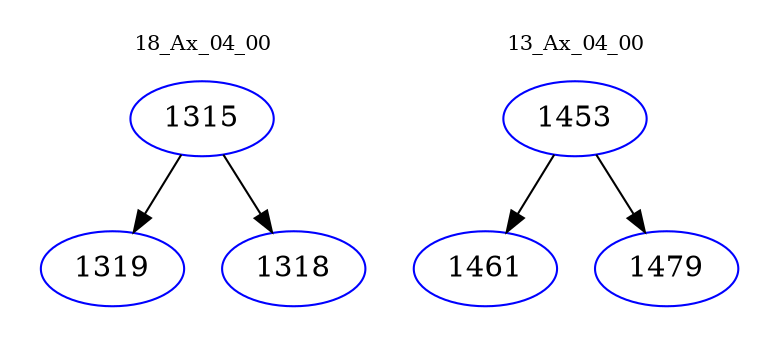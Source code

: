 digraph{
subgraph cluster_0 {
color = white
label = "18_Ax_04_00";
fontsize=10;
T0_1315 [label="1315", color="blue"]
T0_1315 -> T0_1319 [color="black"]
T0_1319 [label="1319", color="blue"]
T0_1315 -> T0_1318 [color="black"]
T0_1318 [label="1318", color="blue"]
}
subgraph cluster_1 {
color = white
label = "13_Ax_04_00";
fontsize=10;
T1_1453 [label="1453", color="blue"]
T1_1453 -> T1_1461 [color="black"]
T1_1461 [label="1461", color="blue"]
T1_1453 -> T1_1479 [color="black"]
T1_1479 [label="1479", color="blue"]
}
}
